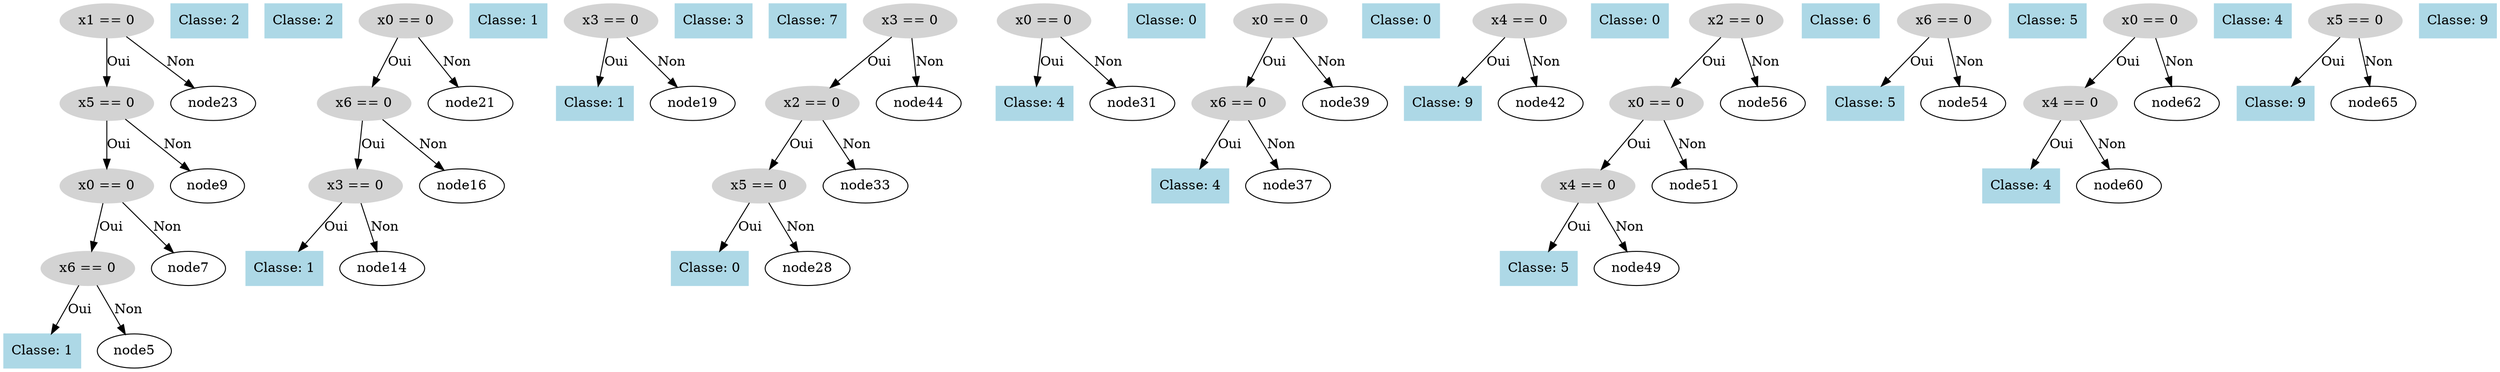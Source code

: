 digraph DecisionTree {
  node0 [label="x1 == 0", shape=ellipse, style=filled, color=lightgray];
  node0 -> node1 [label="Oui"];
  node1 [label="x5 == 0", shape=ellipse, style=filled, color=lightgray];
  node1 -> node2 [label="Oui"];
  node2 [label="x0 == 0", shape=ellipse, style=filled, color=lightgray];
  node2 -> node3 [label="Oui"];
  node3 [label="x6 == 0", shape=ellipse, style=filled, color=lightgray];
  node3 -> node4 [label="Oui"];
  node4 [label="Classe: 1", shape=box, style=filled, color=lightblue];
  node3 -> node5 [label="Non"];
  node6 [label="Classe: 2", shape=box, style=filled, color=lightblue];
  node2 -> node7 [label="Non"];
  node8 [label="Classe: 2", shape=box, style=filled, color=lightblue];
  node1 -> node9 [label="Non"];
  node10 [label="x0 == 0", shape=ellipse, style=filled, color=lightgray];
  node10 -> node11 [label="Oui"];
  node11 [label="x6 == 0", shape=ellipse, style=filled, color=lightgray];
  node11 -> node12 [label="Oui"];
  node12 [label="x3 == 0", shape=ellipse, style=filled, color=lightgray];
  node12 -> node13 [label="Oui"];
  node13 [label="Classe: 1", shape=box, style=filled, color=lightblue];
  node12 -> node14 [label="Non"];
  node15 [label="Classe: 1", shape=box, style=filled, color=lightblue];
  node11 -> node16 [label="Non"];
  node17 [label="x3 == 0", shape=ellipse, style=filled, color=lightgray];
  node17 -> node18 [label="Oui"];
  node18 [label="Classe: 1", shape=box, style=filled, color=lightblue];
  node17 -> node19 [label="Non"];
  node20 [label="Classe: 3", shape=box, style=filled, color=lightblue];
  node10 -> node21 [label="Non"];
  node22 [label="Classe: 7", shape=box, style=filled, color=lightblue];
  node0 -> node23 [label="Non"];
  node24 [label="x3 == 0", shape=ellipse, style=filled, color=lightgray];
  node24 -> node25 [label="Oui"];
  node25 [label="x2 == 0", shape=ellipse, style=filled, color=lightgray];
  node25 -> node26 [label="Oui"];
  node26 [label="x5 == 0", shape=ellipse, style=filled, color=lightgray];
  node26 -> node27 [label="Oui"];
  node27 [label="Classe: 0", shape=box, style=filled, color=lightblue];
  node26 -> node28 [label="Non"];
  node29 [label="x0 == 0", shape=ellipse, style=filled, color=lightgray];
  node29 -> node30 [label="Oui"];
  node30 [label="Classe: 4", shape=box, style=filled, color=lightblue];
  node29 -> node31 [label="Non"];
  node32 [label="Classe: 0", shape=box, style=filled, color=lightblue];
  node25 -> node33 [label="Non"];
  node34 [label="x0 == 0", shape=ellipse, style=filled, color=lightgray];
  node34 -> node35 [label="Oui"];
  node35 [label="x6 == 0", shape=ellipse, style=filled, color=lightgray];
  node35 -> node36 [label="Oui"];
  node36 [label="Classe: 4", shape=box, style=filled, color=lightblue];
  node35 -> node37 [label="Non"];
  node38 [label="Classe: 0", shape=box, style=filled, color=lightblue];
  node34 -> node39 [label="Non"];
  node40 [label="x4 == 0", shape=ellipse, style=filled, color=lightgray];
  node40 -> node41 [label="Oui"];
  node41 [label="Classe: 9", shape=box, style=filled, color=lightblue];
  node40 -> node42 [label="Non"];
  node43 [label="Classe: 0", shape=box, style=filled, color=lightblue];
  node24 -> node44 [label="Non"];
  node45 [label="x2 == 0", shape=ellipse, style=filled, color=lightgray];
  node45 -> node46 [label="Oui"];
  node46 [label="x0 == 0", shape=ellipse, style=filled, color=lightgray];
  node46 -> node47 [label="Oui"];
  node47 [label="x4 == 0", shape=ellipse, style=filled, color=lightgray];
  node47 -> node48 [label="Oui"];
  node48 [label="Classe: 5", shape=box, style=filled, color=lightblue];
  node47 -> node49 [label="Non"];
  node50 [label="Classe: 6", shape=box, style=filled, color=lightblue];
  node46 -> node51 [label="Non"];
  node52 [label="x6 == 0", shape=ellipse, style=filled, color=lightgray];
  node52 -> node53 [label="Oui"];
  node53 [label="Classe: 5", shape=box, style=filled, color=lightblue];
  node52 -> node54 [label="Non"];
  node55 [label="Classe: 5", shape=box, style=filled, color=lightblue];
  node45 -> node56 [label="Non"];
  node57 [label="x0 == 0", shape=ellipse, style=filled, color=lightgray];
  node57 -> node58 [label="Oui"];
  node58 [label="x4 == 0", shape=ellipse, style=filled, color=lightgray];
  node58 -> node59 [label="Oui"];
  node59 [label="Classe: 4", shape=box, style=filled, color=lightblue];
  node58 -> node60 [label="Non"];
  node61 [label="Classe: 4", shape=box, style=filled, color=lightblue];
  node57 -> node62 [label="Non"];
  node63 [label="x5 == 0", shape=ellipse, style=filled, color=lightgray];
  node63 -> node64 [label="Oui"];
  node64 [label="Classe: 9", shape=box, style=filled, color=lightblue];
  node63 -> node65 [label="Non"];
  node66 [label="Classe: 9", shape=box, style=filled, color=lightblue];
}
